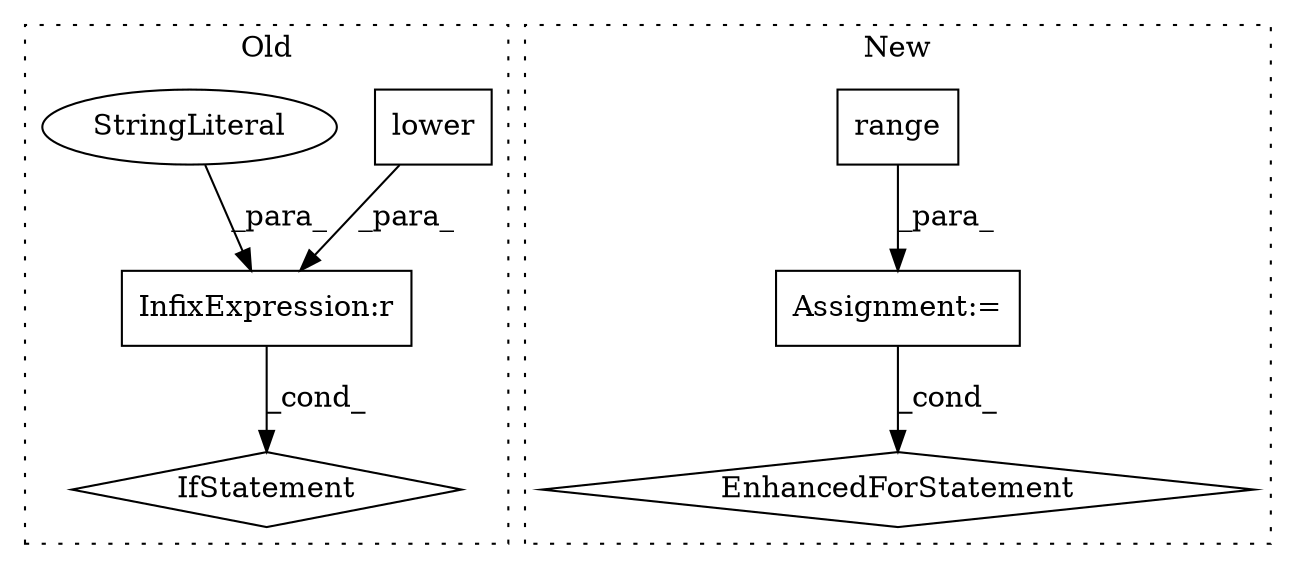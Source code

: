 digraph G {
subgraph cluster0 {
1 [label="lower" a="32" s="11209" l="7" shape="box"];
5 [label="IfStatement" a="25" s="11199,11225" l="4,2" shape="diamond"];
6 [label="InfixExpression:r" a="27" s="11216" l="4" shape="box"];
7 [label="StringLiteral" a="45" s="11220" l="5" shape="ellipse"];
label = "Old";
style="dotted";
}
subgraph cluster1 {
2 [label="range" a="32" s="11508,11515" l="6,1" shape="box"];
3 [label="EnhancedForStatement" a="70" s="11443,11516" l="57,2" shape="diamond"];
4 [label="Assignment:=" a="7" s="11443,11516" l="57,2" shape="box"];
label = "New";
style="dotted";
}
1 -> 6 [label="_para_"];
2 -> 4 [label="_para_"];
4 -> 3 [label="_cond_"];
6 -> 5 [label="_cond_"];
7 -> 6 [label="_para_"];
}